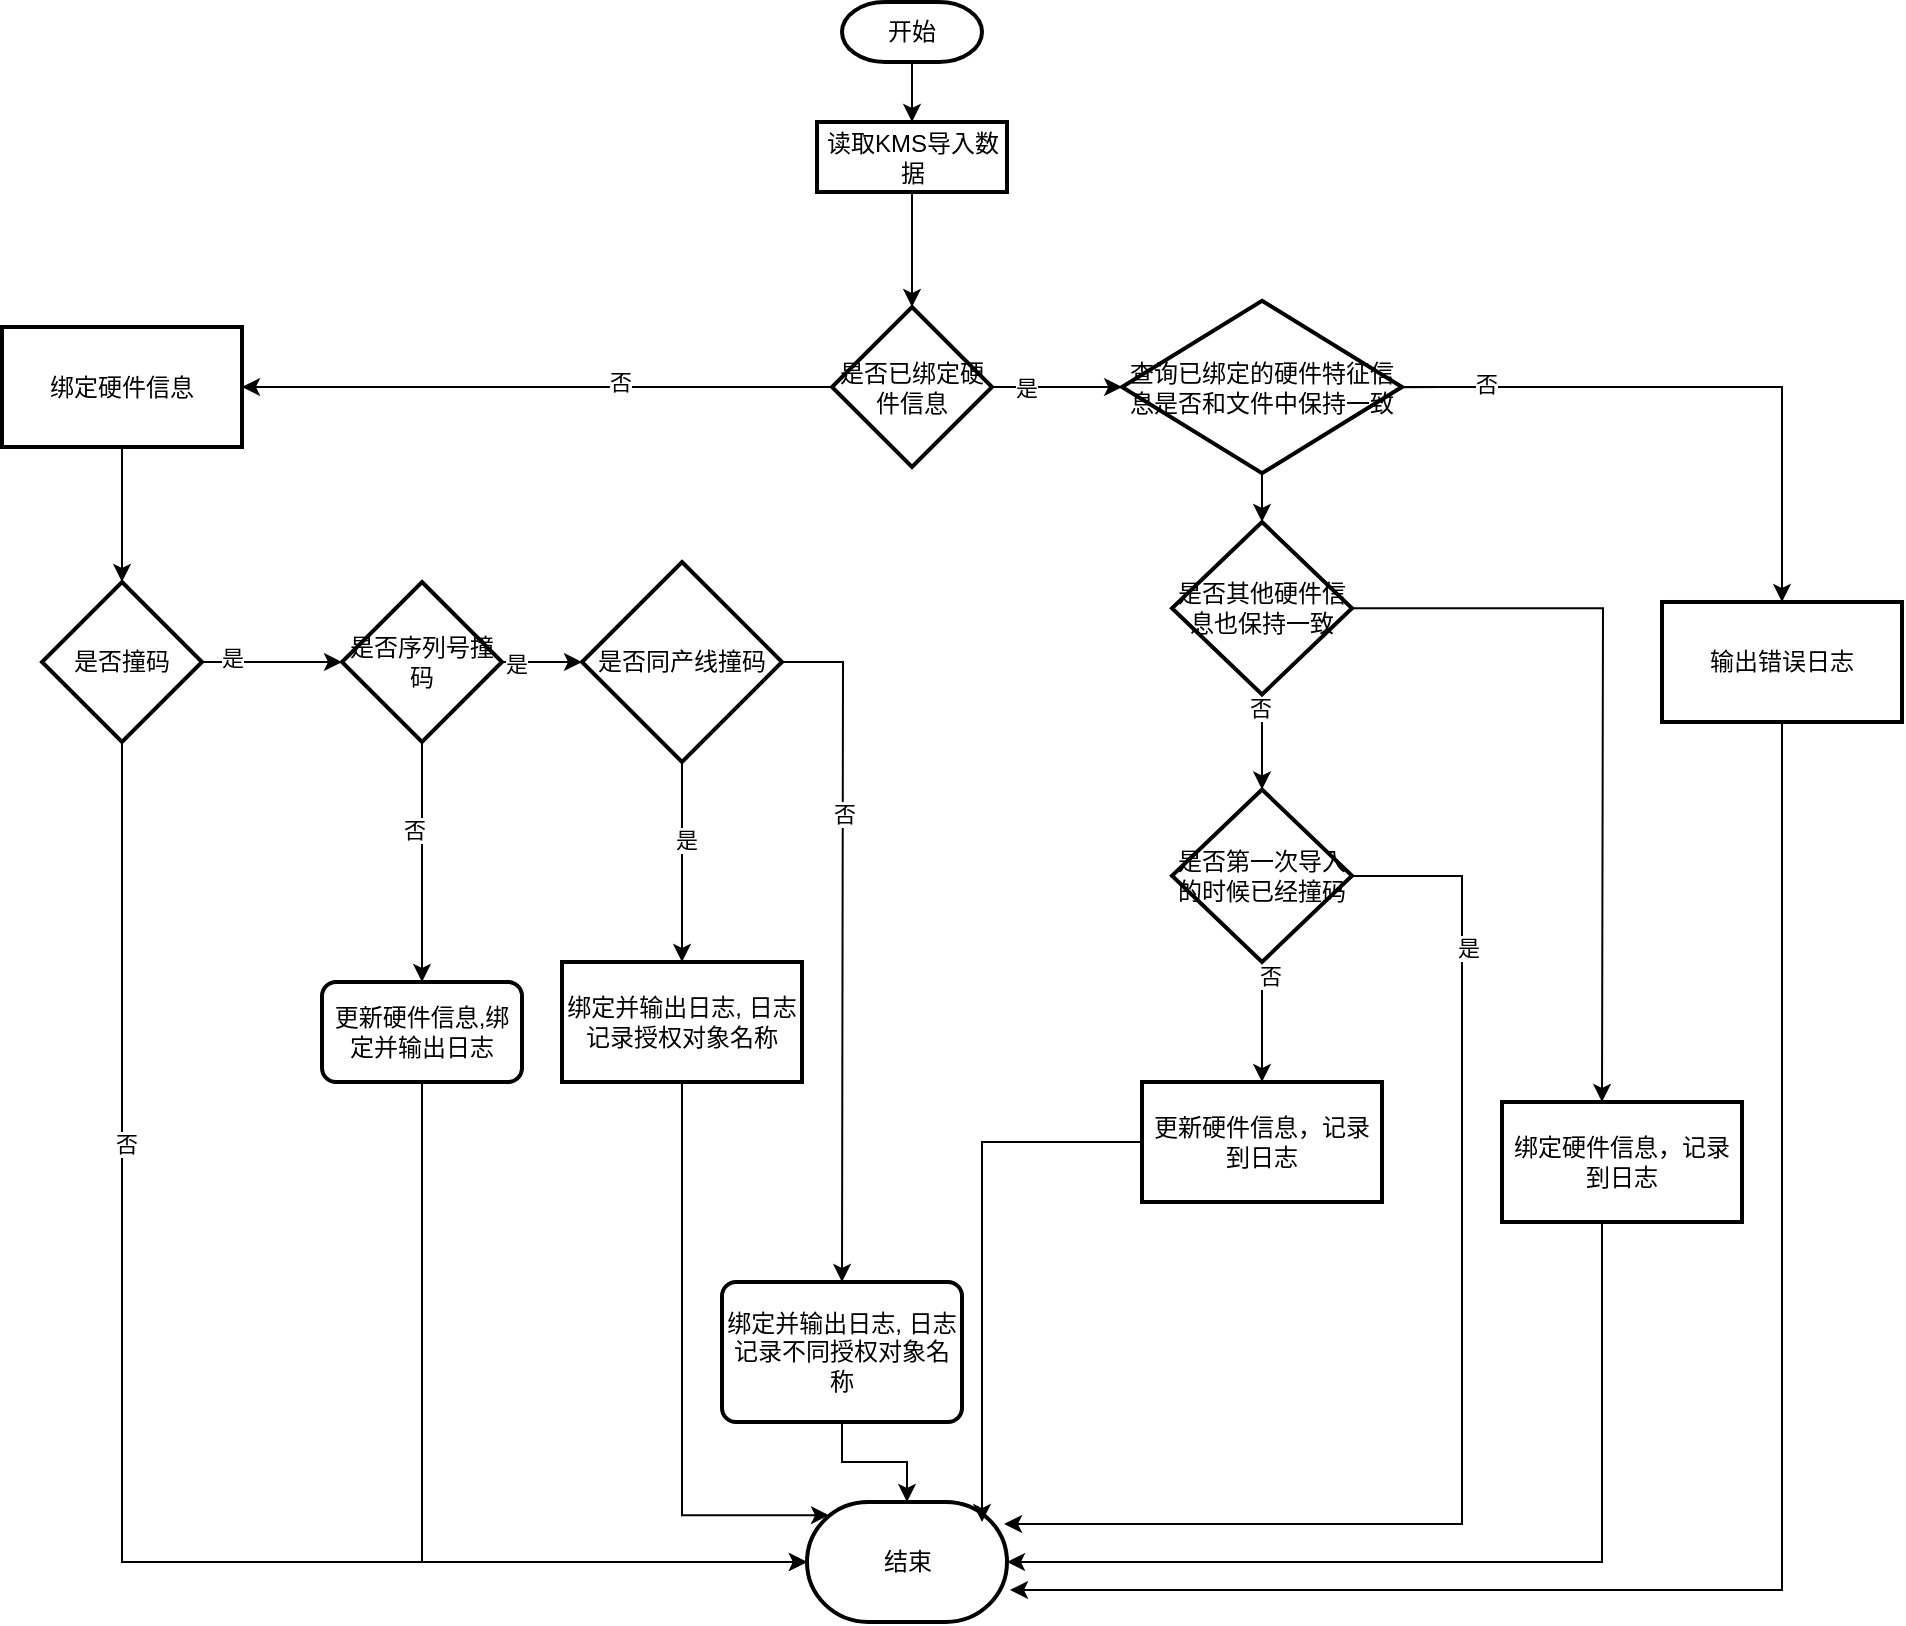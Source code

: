 <mxfile version="13.10.1" type="github">
  <diagram name="Page-1" id="74e2e168-ea6b-b213-b513-2b3c1d86103e">
    <mxGraphModel dx="1422" dy="721" grid="1" gridSize="10" guides="1" tooltips="1" connect="1" arrows="1" fold="1" page="1" pageScale="1" pageWidth="1100" pageHeight="850" background="#ffffff" math="0" shadow="0">
      <root>
        <mxCell id="0" />
        <mxCell id="1" parent="0" />
        <mxCell id="ICt9YaVv3MhZrXbYKh8g-3" value="" style="edgeStyle=orthogonalEdgeStyle;rounded=0;orthogonalLoop=1;jettySize=auto;html=1;" edge="1" parent="1" source="ICt9YaVv3MhZrXbYKh8g-1" target="ICt9YaVv3MhZrXbYKh8g-2">
          <mxGeometry relative="1" as="geometry" />
        </mxCell>
        <mxCell id="ICt9YaVv3MhZrXbYKh8g-1" value="开始" style="strokeWidth=2;html=1;shape=mxgraph.flowchart.terminator;whiteSpace=wrap;" vertex="1" parent="1">
          <mxGeometry x="460" y="20" width="70" height="30" as="geometry" />
        </mxCell>
        <mxCell id="ICt9YaVv3MhZrXbYKh8g-11" value="" style="edgeStyle=orthogonalEdgeStyle;rounded=0;orthogonalLoop=1;jettySize=auto;html=1;" edge="1" parent="1" source="ICt9YaVv3MhZrXbYKh8g-2" target="ICt9YaVv3MhZrXbYKh8g-10">
          <mxGeometry relative="1" as="geometry" />
        </mxCell>
        <mxCell id="ICt9YaVv3MhZrXbYKh8g-2" value="读取KMS导入数据" style="whiteSpace=wrap;html=1;strokeWidth=2;" vertex="1" parent="1">
          <mxGeometry x="447.5" y="80" width="95" height="35" as="geometry" />
        </mxCell>
        <mxCell id="ICt9YaVv3MhZrXbYKh8g-13" value="" style="edgeStyle=orthogonalEdgeStyle;rounded=0;orthogonalLoop=1;jettySize=auto;html=1;" edge="1" parent="1" source="ICt9YaVv3MhZrXbYKh8g-10" target="ICt9YaVv3MhZrXbYKh8g-12">
          <mxGeometry relative="1" as="geometry" />
        </mxCell>
        <mxCell id="ICt9YaVv3MhZrXbYKh8g-14" value="否" style="edgeLabel;html=1;align=center;verticalAlign=middle;resizable=0;points=[];" vertex="1" connectable="0" parent="ICt9YaVv3MhZrXbYKh8g-13">
          <mxGeometry x="-0.28" y="-3" relative="1" as="geometry">
            <mxPoint as="offset" />
          </mxGeometry>
        </mxCell>
        <mxCell id="ICt9YaVv3MhZrXbYKh8g-47" value="" style="edgeStyle=orthogonalEdgeStyle;rounded=0;orthogonalLoop=1;jettySize=auto;html=1;" edge="1" parent="1" source="ICt9YaVv3MhZrXbYKh8g-10" target="ICt9YaVv3MhZrXbYKh8g-46">
          <mxGeometry relative="1" as="geometry" />
        </mxCell>
        <mxCell id="ICt9YaVv3MhZrXbYKh8g-48" value="是" style="edgeLabel;html=1;align=center;verticalAlign=middle;resizable=0;points=[];" vertex="1" connectable="0" parent="ICt9YaVv3MhZrXbYKh8g-47">
          <mxGeometry x="-0.676" y="-1" relative="1" as="geometry">
            <mxPoint x="6" y="-1" as="offset" />
          </mxGeometry>
        </mxCell>
        <mxCell id="ICt9YaVv3MhZrXbYKh8g-10" value="是否已绑定硬件信息" style="rhombus;whiteSpace=wrap;html=1;strokeWidth=2;" vertex="1" parent="1">
          <mxGeometry x="455" y="172.5" width="80" height="80" as="geometry" />
        </mxCell>
        <mxCell id="ICt9YaVv3MhZrXbYKh8g-19" value="" style="edgeStyle=orthogonalEdgeStyle;rounded=0;orthogonalLoop=1;jettySize=auto;html=1;" edge="1" parent="1" source="ICt9YaVv3MhZrXbYKh8g-12" target="ICt9YaVv3MhZrXbYKh8g-18">
          <mxGeometry relative="1" as="geometry" />
        </mxCell>
        <mxCell id="ICt9YaVv3MhZrXbYKh8g-12" value="绑定硬件信息" style="whiteSpace=wrap;html=1;strokeWidth=2;" vertex="1" parent="1">
          <mxGeometry x="40" y="182.5" width="120" height="60" as="geometry" />
        </mxCell>
        <mxCell id="ICt9YaVv3MhZrXbYKh8g-15" value="结束" style="strokeWidth=2;html=1;shape=mxgraph.flowchart.terminator;whiteSpace=wrap;" vertex="1" parent="1">
          <mxGeometry x="442.5" y="770" width="100" height="60" as="geometry" />
        </mxCell>
        <mxCell id="ICt9YaVv3MhZrXbYKh8g-20" style="edgeStyle=orthogonalEdgeStyle;rounded=0;orthogonalLoop=1;jettySize=auto;html=1;entryX=0;entryY=0.5;entryDx=0;entryDy=0;entryPerimeter=0;" edge="1" parent="1" source="ICt9YaVv3MhZrXbYKh8g-18" target="ICt9YaVv3MhZrXbYKh8g-15">
          <mxGeometry relative="1" as="geometry">
            <Array as="points">
              <mxPoint x="100" y="800" />
            </Array>
          </mxGeometry>
        </mxCell>
        <mxCell id="ICt9YaVv3MhZrXbYKh8g-21" value="否" style="edgeLabel;html=1;align=center;verticalAlign=middle;resizable=0;points=[];" vertex="1" connectable="0" parent="ICt9YaVv3MhZrXbYKh8g-20">
          <mxGeometry x="-0.466" y="2" relative="1" as="geometry">
            <mxPoint as="offset" />
          </mxGeometry>
        </mxCell>
        <mxCell id="ICt9YaVv3MhZrXbYKh8g-25" value="" style="edgeStyle=orthogonalEdgeStyle;rounded=0;orthogonalLoop=1;jettySize=auto;html=1;" edge="1" parent="1" source="ICt9YaVv3MhZrXbYKh8g-18" target="ICt9YaVv3MhZrXbYKh8g-24">
          <mxGeometry relative="1" as="geometry">
            <Array as="points">
              <mxPoint x="170" y="350" />
              <mxPoint x="170" y="350" />
            </Array>
          </mxGeometry>
        </mxCell>
        <mxCell id="ICt9YaVv3MhZrXbYKh8g-32" value="是" style="edgeLabel;html=1;align=center;verticalAlign=middle;resizable=0;points=[];" vertex="1" connectable="0" parent="ICt9YaVv3MhZrXbYKh8g-25">
          <mxGeometry x="-0.568" y="2" relative="1" as="geometry">
            <mxPoint as="offset" />
          </mxGeometry>
        </mxCell>
        <mxCell id="ICt9YaVv3MhZrXbYKh8g-18" value="是否撞码" style="rhombus;whiteSpace=wrap;html=1;strokeWidth=2;" vertex="1" parent="1">
          <mxGeometry x="60" y="310" width="80" height="80" as="geometry" />
        </mxCell>
        <mxCell id="ICt9YaVv3MhZrXbYKh8g-29" value="" style="edgeStyle=orthogonalEdgeStyle;rounded=0;orthogonalLoop=1;jettySize=auto;html=1;entryX=0;entryY=0.5;entryDx=0;entryDy=0;entryPerimeter=0;" edge="1" parent="1" source="ICt9YaVv3MhZrXbYKh8g-24" target="ICt9YaVv3MhZrXbYKh8g-33">
          <mxGeometry relative="1" as="geometry">
            <mxPoint x="335" y="350" as="targetPoint" />
          </mxGeometry>
        </mxCell>
        <mxCell id="ICt9YaVv3MhZrXbYKh8g-30" value="是" style="edgeLabel;html=1;align=center;verticalAlign=middle;resizable=0;points=[];" vertex="1" connectable="0" parent="ICt9YaVv3MhZrXbYKh8g-29">
          <mxGeometry x="-0.664" y="-1" relative="1" as="geometry">
            <mxPoint as="offset" />
          </mxGeometry>
        </mxCell>
        <mxCell id="ICt9YaVv3MhZrXbYKh8g-35" style="edgeStyle=orthogonalEdgeStyle;rounded=0;orthogonalLoop=1;jettySize=auto;html=1;" edge="1" parent="1" source="ICt9YaVv3MhZrXbYKh8g-24" target="ICt9YaVv3MhZrXbYKh8g-34">
          <mxGeometry relative="1" as="geometry" />
        </mxCell>
        <mxCell id="ICt9YaVv3MhZrXbYKh8g-37" value="否" style="edgeLabel;html=1;align=center;verticalAlign=middle;resizable=0;points=[];" vertex="1" connectable="0" parent="ICt9YaVv3MhZrXbYKh8g-35">
          <mxGeometry x="-0.267" y="-4" relative="1" as="geometry">
            <mxPoint as="offset" />
          </mxGeometry>
        </mxCell>
        <mxCell id="ICt9YaVv3MhZrXbYKh8g-24" value="是否序列号撞码" style="rhombus;whiteSpace=wrap;html=1;strokeWidth=2;" vertex="1" parent="1">
          <mxGeometry x="210" y="310" width="80" height="80" as="geometry" />
        </mxCell>
        <mxCell id="ICt9YaVv3MhZrXbYKh8g-39" value="" style="edgeStyle=orthogonalEdgeStyle;rounded=0;orthogonalLoop=1;jettySize=auto;html=1;" edge="1" parent="1" source="ICt9YaVv3MhZrXbYKh8g-33" target="ICt9YaVv3MhZrXbYKh8g-38">
          <mxGeometry relative="1" as="geometry" />
        </mxCell>
        <mxCell id="ICt9YaVv3MhZrXbYKh8g-42" value="是" style="edgeLabel;html=1;align=center;verticalAlign=middle;resizable=0;points=[];" vertex="1" connectable="0" parent="ICt9YaVv3MhZrXbYKh8g-39">
          <mxGeometry x="-0.22" y="2" relative="1" as="geometry">
            <mxPoint as="offset" />
          </mxGeometry>
        </mxCell>
        <mxCell id="ICt9YaVv3MhZrXbYKh8g-40" style="edgeStyle=orthogonalEdgeStyle;rounded=0;orthogonalLoop=1;jettySize=auto;html=1;" edge="1" parent="1" source="ICt9YaVv3MhZrXbYKh8g-33">
          <mxGeometry relative="1" as="geometry">
            <mxPoint x="460" y="660" as="targetPoint" />
          </mxGeometry>
        </mxCell>
        <mxCell id="ICt9YaVv3MhZrXbYKh8g-45" value="否" style="edgeLabel;html=1;align=center;verticalAlign=middle;resizable=0;points=[];" vertex="1" connectable="0" parent="ICt9YaVv3MhZrXbYKh8g-40">
          <mxGeometry x="-0.377" relative="1" as="geometry">
            <mxPoint as="offset" />
          </mxGeometry>
        </mxCell>
        <mxCell id="ICt9YaVv3MhZrXbYKh8g-33" value="是否同产线撞码" style="strokeWidth=2;html=1;shape=mxgraph.flowchart.decision;whiteSpace=wrap;" vertex="1" parent="1">
          <mxGeometry x="330" y="300" width="100" height="100" as="geometry" />
        </mxCell>
        <mxCell id="ICt9YaVv3MhZrXbYKh8g-36" style="edgeStyle=orthogonalEdgeStyle;rounded=0;orthogonalLoop=1;jettySize=auto;html=1;entryX=0;entryY=0.5;entryDx=0;entryDy=0;entryPerimeter=0;" edge="1" parent="1" source="ICt9YaVv3MhZrXbYKh8g-34" target="ICt9YaVv3MhZrXbYKh8g-15">
          <mxGeometry relative="1" as="geometry">
            <Array as="points">
              <mxPoint x="250" y="800" />
            </Array>
          </mxGeometry>
        </mxCell>
        <mxCell id="ICt9YaVv3MhZrXbYKh8g-34" value="更新硬件信息,绑定并输出日志" style="rounded=1;whiteSpace=wrap;html=1;absoluteArcSize=1;arcSize=14;strokeWidth=2;" vertex="1" parent="1">
          <mxGeometry x="200" y="510" width="100" height="50" as="geometry" />
        </mxCell>
        <mxCell id="ICt9YaVv3MhZrXbYKh8g-43" style="edgeStyle=orthogonalEdgeStyle;rounded=0;orthogonalLoop=1;jettySize=auto;html=1;entryX=0.11;entryY=0.11;entryDx=0;entryDy=0;entryPerimeter=0;" edge="1" parent="1" source="ICt9YaVv3MhZrXbYKh8g-38" target="ICt9YaVv3MhZrXbYKh8g-15">
          <mxGeometry relative="1" as="geometry">
            <mxPoint x="450" y="790" as="targetPoint" />
            <Array as="points">
              <mxPoint x="380" y="777" />
            </Array>
          </mxGeometry>
        </mxCell>
        <mxCell id="ICt9YaVv3MhZrXbYKh8g-38" value="绑定并输出日志, 日志记录授权对象名称" style="whiteSpace=wrap;html=1;strokeWidth=2;" vertex="1" parent="1">
          <mxGeometry x="320" y="500" width="120" height="60" as="geometry" />
        </mxCell>
        <mxCell id="ICt9YaVv3MhZrXbYKh8g-44" style="edgeStyle=orthogonalEdgeStyle;rounded=0;orthogonalLoop=1;jettySize=auto;html=1;entryX=0.5;entryY=0;entryDx=0;entryDy=0;entryPerimeter=0;" edge="1" parent="1" source="ICt9YaVv3MhZrXbYKh8g-41" target="ICt9YaVv3MhZrXbYKh8g-15">
          <mxGeometry relative="1" as="geometry" />
        </mxCell>
        <mxCell id="ICt9YaVv3MhZrXbYKh8g-41" value="&lt;span&gt;绑定并输出日志, 日志记录不同授权对象名称&lt;/span&gt;" style="rounded=1;whiteSpace=wrap;html=1;absoluteArcSize=1;arcSize=14;strokeWidth=2;" vertex="1" parent="1">
          <mxGeometry x="400" y="660" width="120" height="70" as="geometry" />
        </mxCell>
        <mxCell id="ICt9YaVv3MhZrXbYKh8g-50" value="" style="edgeStyle=orthogonalEdgeStyle;rounded=0;orthogonalLoop=1;jettySize=auto;html=1;" edge="1" parent="1" source="ICt9YaVv3MhZrXbYKh8g-46" target="ICt9YaVv3MhZrXbYKh8g-49">
          <mxGeometry relative="1" as="geometry" />
        </mxCell>
        <mxCell id="ICt9YaVv3MhZrXbYKh8g-51" value="否" style="edgeLabel;html=1;align=center;verticalAlign=middle;resizable=0;points=[];" vertex="1" connectable="0" parent="ICt9YaVv3MhZrXbYKh8g-50">
          <mxGeometry x="-0.721" y="2" relative="1" as="geometry">
            <mxPoint as="offset" />
          </mxGeometry>
        </mxCell>
        <mxCell id="ICt9YaVv3MhZrXbYKh8g-53" value="" style="edgeStyle=orthogonalEdgeStyle;rounded=0;orthogonalLoop=1;jettySize=auto;html=1;" edge="1" parent="1" source="ICt9YaVv3MhZrXbYKh8g-46" target="ICt9YaVv3MhZrXbYKh8g-52">
          <mxGeometry relative="1" as="geometry">
            <Array as="points">
              <mxPoint x="760" y="213" />
              <mxPoint x="760" y="213" />
            </Array>
          </mxGeometry>
        </mxCell>
        <mxCell id="ICt9YaVv3MhZrXbYKh8g-54" value="是" style="edgeLabel;html=1;align=center;verticalAlign=middle;resizable=0;points=[];" vertex="1" connectable="0" parent="ICt9YaVv3MhZrXbYKh8g-53">
          <mxGeometry x="-0.328" relative="1" as="geometry">
            <mxPoint as="offset" />
          </mxGeometry>
        </mxCell>
        <mxCell id="ICt9YaVv3MhZrXbYKh8g-46" value="查询已绑定的硬件特征信息是否和文件中保持一致" style="rhombus;whiteSpace=wrap;html=1;strokeWidth=2;" vertex="1" parent="1">
          <mxGeometry x="600" y="169.38" width="140" height="86.25" as="geometry" />
        </mxCell>
        <mxCell id="ICt9YaVv3MhZrXbYKh8g-62" style="edgeStyle=orthogonalEdgeStyle;rounded=0;orthogonalLoop=1;jettySize=auto;html=1;entryX=1.015;entryY=0.733;entryDx=0;entryDy=0;entryPerimeter=0;" edge="1" parent="1" source="ICt9YaVv3MhZrXbYKh8g-49" target="ICt9YaVv3MhZrXbYKh8g-15">
          <mxGeometry relative="1" as="geometry">
            <Array as="points">
              <mxPoint x="930" y="814" />
            </Array>
          </mxGeometry>
        </mxCell>
        <mxCell id="ICt9YaVv3MhZrXbYKh8g-49" value="输出错误日志" style="whiteSpace=wrap;html=1;strokeWidth=2;" vertex="1" parent="1">
          <mxGeometry x="870" y="319.995" width="120" height="60" as="geometry" />
        </mxCell>
        <mxCell id="ICt9YaVv3MhZrXbYKh8g-59" value="" style="edgeStyle=orthogonalEdgeStyle;rounded=0;orthogonalLoop=1;jettySize=auto;html=1;" edge="1" parent="1" source="ICt9YaVv3MhZrXbYKh8g-52" target="ICt9YaVv3MhZrXbYKh8g-58">
          <mxGeometry relative="1" as="geometry" />
        </mxCell>
        <mxCell id="ICt9YaVv3MhZrXbYKh8g-60" value="否" style="edgeLabel;html=1;align=center;verticalAlign=middle;resizable=0;points=[];" vertex="1" connectable="0" parent="ICt9YaVv3MhZrXbYKh8g-59">
          <mxGeometry x="-0.733" y="-1" relative="1" as="geometry">
            <mxPoint as="offset" />
          </mxGeometry>
        </mxCell>
        <mxCell id="ICt9YaVv3MhZrXbYKh8g-99" style="edgeStyle=orthogonalEdgeStyle;rounded=0;orthogonalLoop=1;jettySize=auto;html=1;" edge="1" parent="1" source="ICt9YaVv3MhZrXbYKh8g-52">
          <mxGeometry relative="1" as="geometry">
            <mxPoint x="840" y="570" as="targetPoint" />
          </mxGeometry>
        </mxCell>
        <mxCell id="ICt9YaVv3MhZrXbYKh8g-52" value="是否其他硬件信息也保持一致" style="rhombus;whiteSpace=wrap;html=1;strokeWidth=2;" vertex="1" parent="1">
          <mxGeometry x="625" y="280" width="90" height="86.25" as="geometry" />
        </mxCell>
        <mxCell id="ICt9YaVv3MhZrXbYKh8g-64" value="" style="edgeStyle=orthogonalEdgeStyle;rounded=0;orthogonalLoop=1;jettySize=auto;html=1;" edge="1" parent="1" source="ICt9YaVv3MhZrXbYKh8g-58" target="ICt9YaVv3MhZrXbYKh8g-63">
          <mxGeometry relative="1" as="geometry" />
        </mxCell>
        <mxCell id="ICt9YaVv3MhZrXbYKh8g-66" value="否" style="edgeLabel;html=1;align=center;verticalAlign=middle;resizable=0;points=[];" vertex="1" connectable="0" parent="ICt9YaVv3MhZrXbYKh8g-64">
          <mxGeometry x="-0.771" y="4" relative="1" as="geometry">
            <mxPoint as="offset" />
          </mxGeometry>
        </mxCell>
        <mxCell id="ICt9YaVv3MhZrXbYKh8g-67" style="edgeStyle=orthogonalEdgeStyle;rounded=0;orthogonalLoop=1;jettySize=auto;html=1;entryX=0.985;entryY=0.183;entryDx=0;entryDy=0;entryPerimeter=0;" edge="1" parent="1" source="ICt9YaVv3MhZrXbYKh8g-58" target="ICt9YaVv3MhZrXbYKh8g-15">
          <mxGeometry relative="1" as="geometry">
            <Array as="points">
              <mxPoint x="770" y="457" />
              <mxPoint x="770" y="781" />
            </Array>
          </mxGeometry>
        </mxCell>
        <mxCell id="ICt9YaVv3MhZrXbYKh8g-68" value="是" style="edgeLabel;html=1;align=center;verticalAlign=middle;resizable=0;points=[];" vertex="1" connectable="0" parent="ICt9YaVv3MhZrXbYKh8g-67">
          <mxGeometry x="-0.7" y="3" relative="1" as="geometry">
            <mxPoint as="offset" />
          </mxGeometry>
        </mxCell>
        <mxCell id="ICt9YaVv3MhZrXbYKh8g-58" value="是否第一次导入的时候已经撞码" style="rhombus;whiteSpace=wrap;html=1;strokeWidth=2;" vertex="1" parent="1">
          <mxGeometry x="625" y="413.75" width="90" height="86.25" as="geometry" />
        </mxCell>
        <mxCell id="ICt9YaVv3MhZrXbYKh8g-69" style="edgeStyle=orthogonalEdgeStyle;rounded=0;orthogonalLoop=1;jettySize=auto;html=1;entryX=0.875;entryY=0.167;entryDx=0;entryDy=0;entryPerimeter=0;" edge="1" parent="1" source="ICt9YaVv3MhZrXbYKh8g-63" target="ICt9YaVv3MhZrXbYKh8g-15">
          <mxGeometry relative="1" as="geometry" />
        </mxCell>
        <mxCell id="ICt9YaVv3MhZrXbYKh8g-63" value="更新硬件信息，记录到日志" style="whiteSpace=wrap;html=1;strokeWidth=2;" vertex="1" parent="1">
          <mxGeometry x="610" y="560.005" width="120" height="60" as="geometry" />
        </mxCell>
        <mxCell id="ICt9YaVv3MhZrXbYKh8g-102" style="edgeStyle=orthogonalEdgeStyle;rounded=0;orthogonalLoop=1;jettySize=auto;html=1;entryX=1;entryY=0.5;entryDx=0;entryDy=0;entryPerimeter=0;" edge="1" parent="1" source="ICt9YaVv3MhZrXbYKh8g-101" target="ICt9YaVv3MhZrXbYKh8g-15">
          <mxGeometry relative="1" as="geometry">
            <Array as="points">
              <mxPoint x="840" y="800" />
            </Array>
          </mxGeometry>
        </mxCell>
        <mxCell id="ICt9YaVv3MhZrXbYKh8g-101" value="绑定硬件信息，记录到日志" style="whiteSpace=wrap;html=1;strokeWidth=2;" vertex="1" parent="1">
          <mxGeometry x="790" y="570.005" width="120" height="60" as="geometry" />
        </mxCell>
      </root>
    </mxGraphModel>
  </diagram>
</mxfile>
